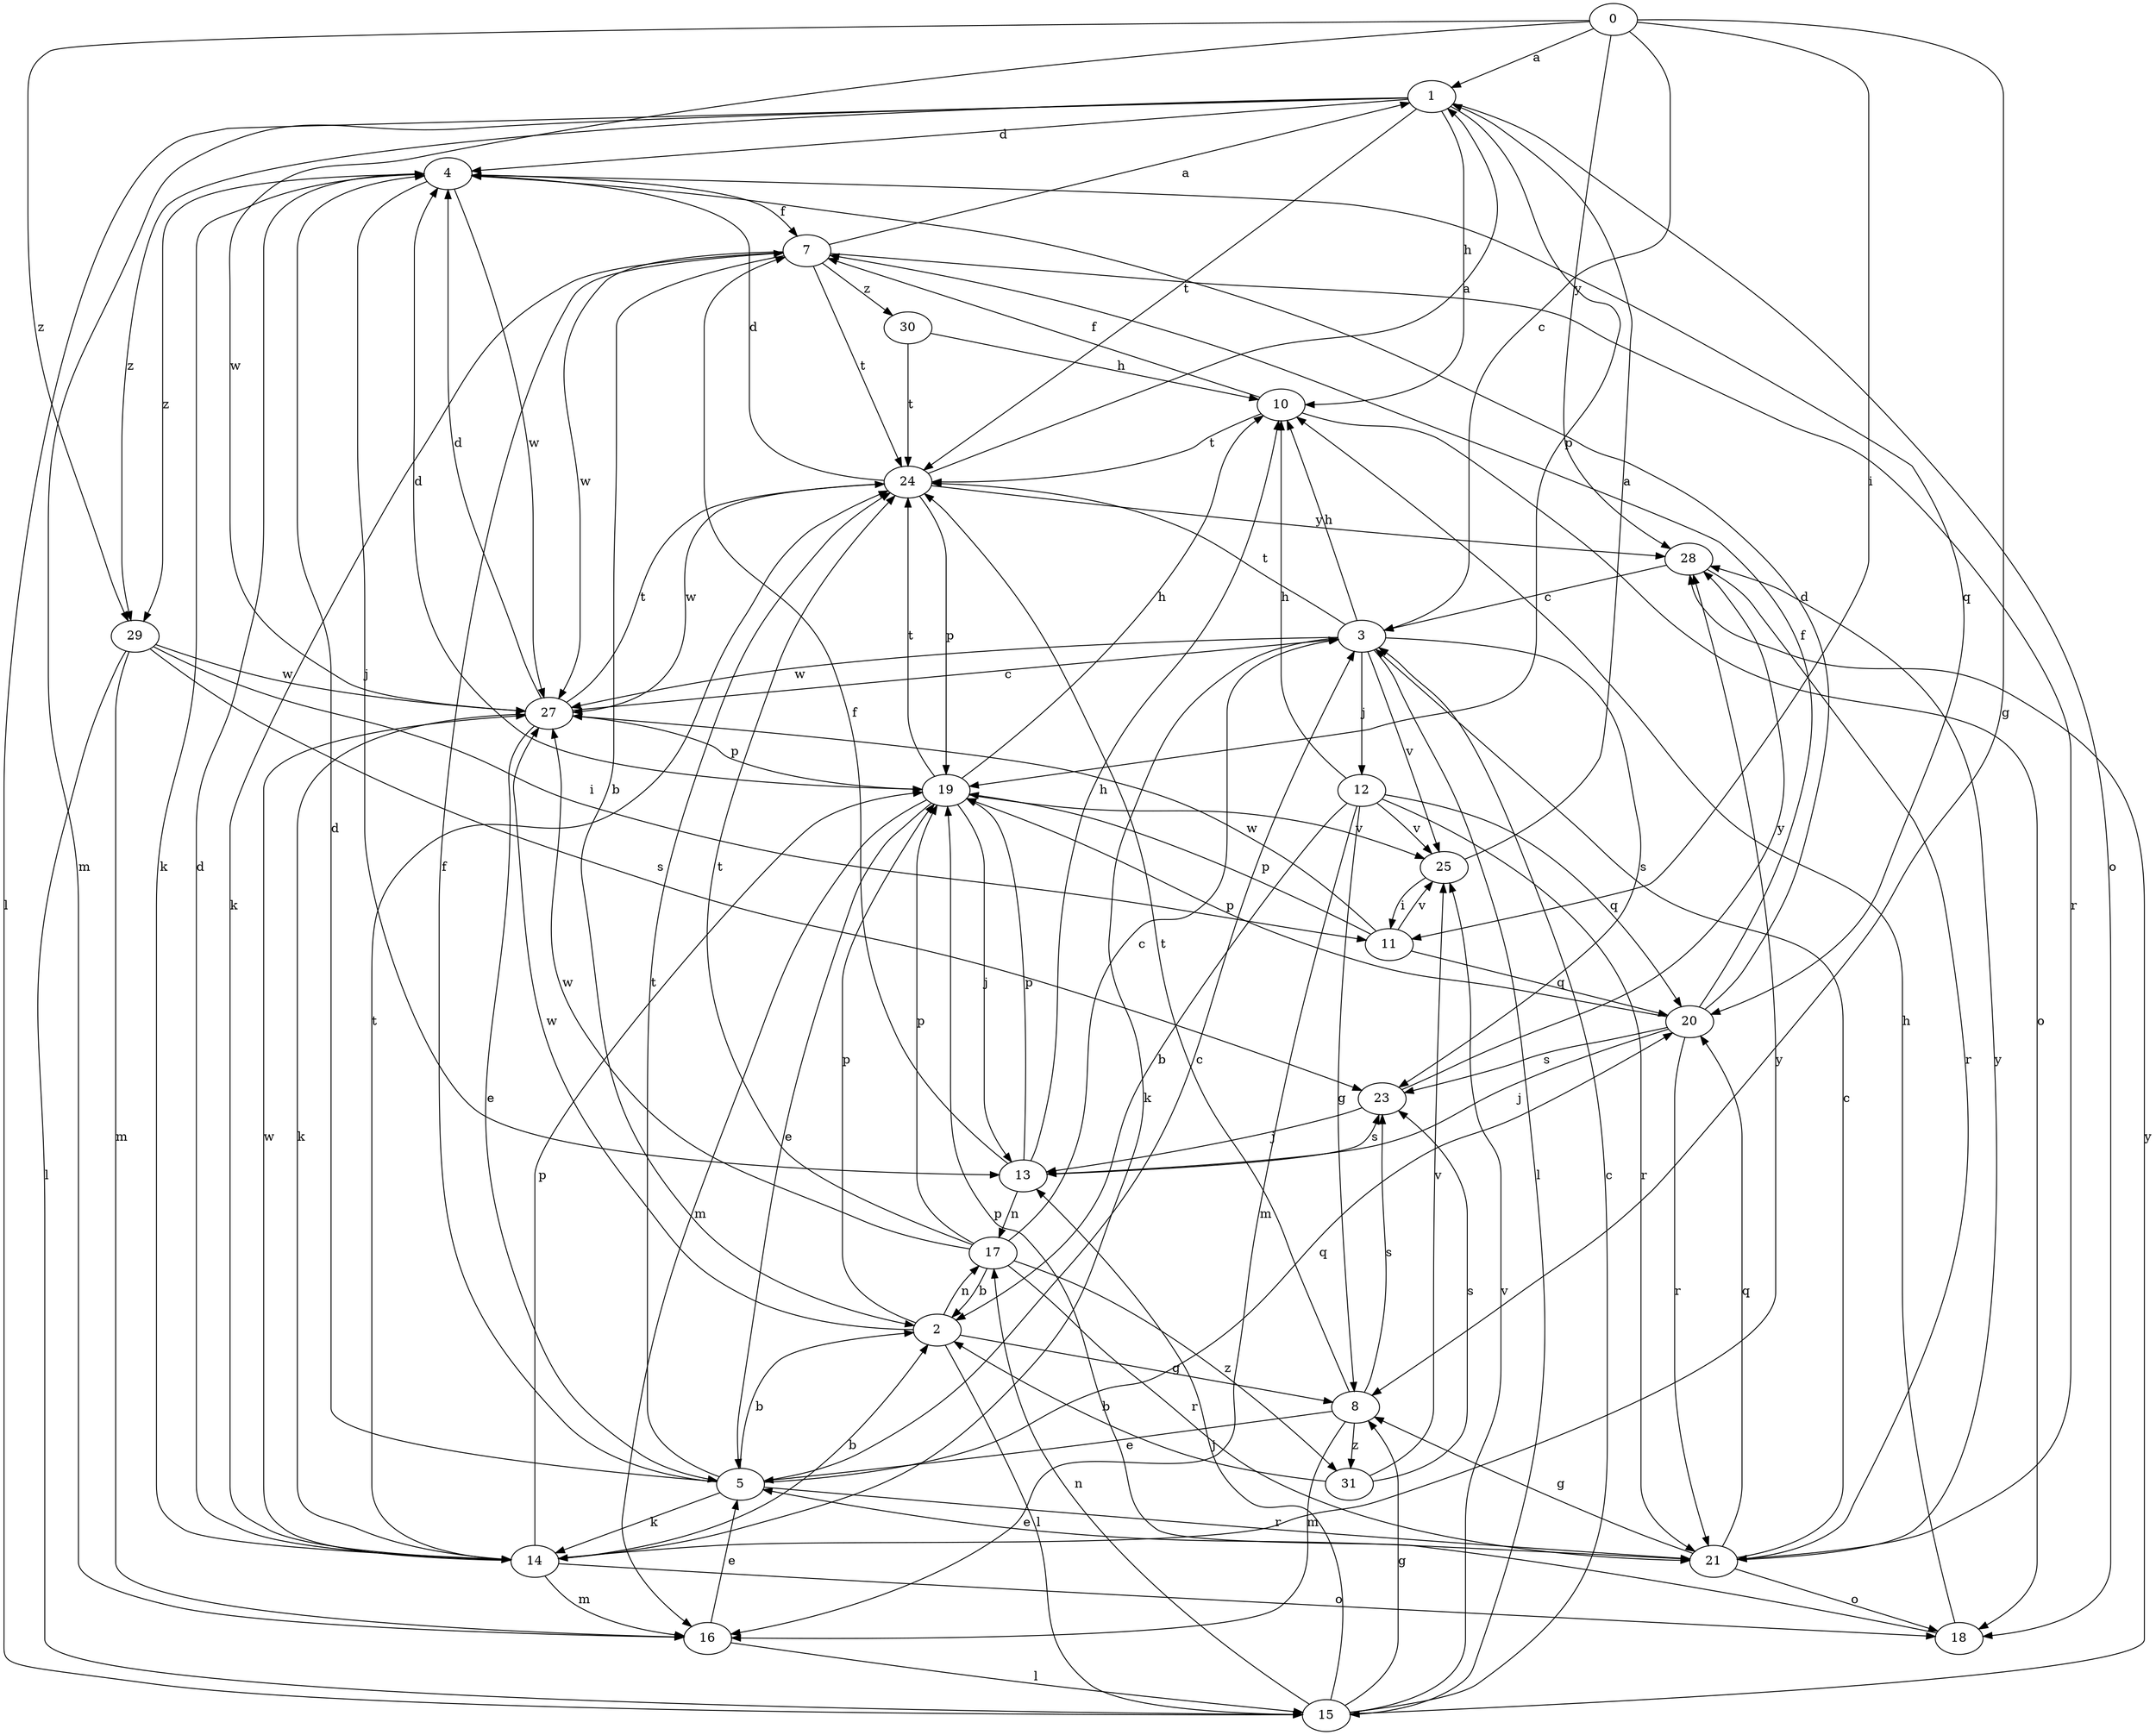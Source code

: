 strict digraph  {
0;
1;
2;
3;
4;
5;
7;
8;
10;
11;
12;
13;
14;
15;
16;
17;
18;
19;
20;
21;
23;
24;
25;
27;
28;
29;
30;
31;
0 -> 1  [label=a];
0 -> 3  [label=c];
0 -> 8  [label=g];
0 -> 11  [label=i];
0 -> 27  [label=w];
0 -> 28  [label=y];
0 -> 29  [label=z];
1 -> 4  [label=d];
1 -> 10  [label=h];
1 -> 15  [label=l];
1 -> 16  [label=m];
1 -> 18  [label=o];
1 -> 19  [label=p];
1 -> 24  [label=t];
1 -> 29  [label=z];
2 -> 8  [label=g];
2 -> 15  [label=l];
2 -> 17  [label=n];
2 -> 19  [label=p];
2 -> 27  [label=w];
3 -> 10  [label=h];
3 -> 12  [label=j];
3 -> 14  [label=k];
3 -> 15  [label=l];
3 -> 23  [label=s];
3 -> 24  [label=t];
3 -> 25  [label=v];
3 -> 27  [label=w];
4 -> 7  [label=f];
4 -> 13  [label=j];
4 -> 14  [label=k];
4 -> 20  [label=q];
4 -> 27  [label=w];
4 -> 29  [label=z];
5 -> 2  [label=b];
5 -> 3  [label=c];
5 -> 4  [label=d];
5 -> 7  [label=f];
5 -> 14  [label=k];
5 -> 20  [label=q];
5 -> 21  [label=r];
5 -> 24  [label=t];
7 -> 1  [label=a];
7 -> 2  [label=b];
7 -> 14  [label=k];
7 -> 21  [label=r];
7 -> 24  [label=t];
7 -> 27  [label=w];
7 -> 30  [label=z];
8 -> 5  [label=e];
8 -> 16  [label=m];
8 -> 23  [label=s];
8 -> 24  [label=t];
8 -> 31  [label=z];
10 -> 7  [label=f];
10 -> 18  [label=o];
10 -> 24  [label=t];
11 -> 19  [label=p];
11 -> 20  [label=q];
11 -> 25  [label=v];
11 -> 27  [label=w];
12 -> 2  [label=b];
12 -> 8  [label=g];
12 -> 10  [label=h];
12 -> 16  [label=m];
12 -> 20  [label=q];
12 -> 21  [label=r];
12 -> 25  [label=v];
13 -> 7  [label=f];
13 -> 10  [label=h];
13 -> 17  [label=n];
13 -> 19  [label=p];
13 -> 23  [label=s];
14 -> 2  [label=b];
14 -> 4  [label=d];
14 -> 16  [label=m];
14 -> 18  [label=o];
14 -> 19  [label=p];
14 -> 24  [label=t];
14 -> 27  [label=w];
14 -> 28  [label=y];
15 -> 3  [label=c];
15 -> 8  [label=g];
15 -> 13  [label=j];
15 -> 17  [label=n];
15 -> 25  [label=v];
15 -> 28  [label=y];
16 -> 5  [label=e];
16 -> 15  [label=l];
17 -> 2  [label=b];
17 -> 3  [label=c];
17 -> 19  [label=p];
17 -> 21  [label=r];
17 -> 24  [label=t];
17 -> 27  [label=w];
17 -> 31  [label=z];
18 -> 10  [label=h];
18 -> 19  [label=p];
19 -> 4  [label=d];
19 -> 5  [label=e];
19 -> 10  [label=h];
19 -> 13  [label=j];
19 -> 16  [label=m];
19 -> 24  [label=t];
19 -> 25  [label=v];
20 -> 4  [label=d];
20 -> 7  [label=f];
20 -> 13  [label=j];
20 -> 19  [label=p];
20 -> 21  [label=r];
20 -> 23  [label=s];
21 -> 3  [label=c];
21 -> 5  [label=e];
21 -> 8  [label=g];
21 -> 18  [label=o];
21 -> 20  [label=q];
21 -> 28  [label=y];
23 -> 13  [label=j];
23 -> 28  [label=y];
24 -> 1  [label=a];
24 -> 4  [label=d];
24 -> 19  [label=p];
24 -> 27  [label=w];
24 -> 28  [label=y];
25 -> 1  [label=a];
25 -> 11  [label=i];
27 -> 3  [label=c];
27 -> 4  [label=d];
27 -> 5  [label=e];
27 -> 14  [label=k];
27 -> 19  [label=p];
27 -> 24  [label=t];
28 -> 3  [label=c];
28 -> 21  [label=r];
29 -> 11  [label=i];
29 -> 15  [label=l];
29 -> 16  [label=m];
29 -> 23  [label=s];
29 -> 27  [label=w];
30 -> 10  [label=h];
30 -> 24  [label=t];
31 -> 2  [label=b];
31 -> 23  [label=s];
31 -> 25  [label=v];
}
